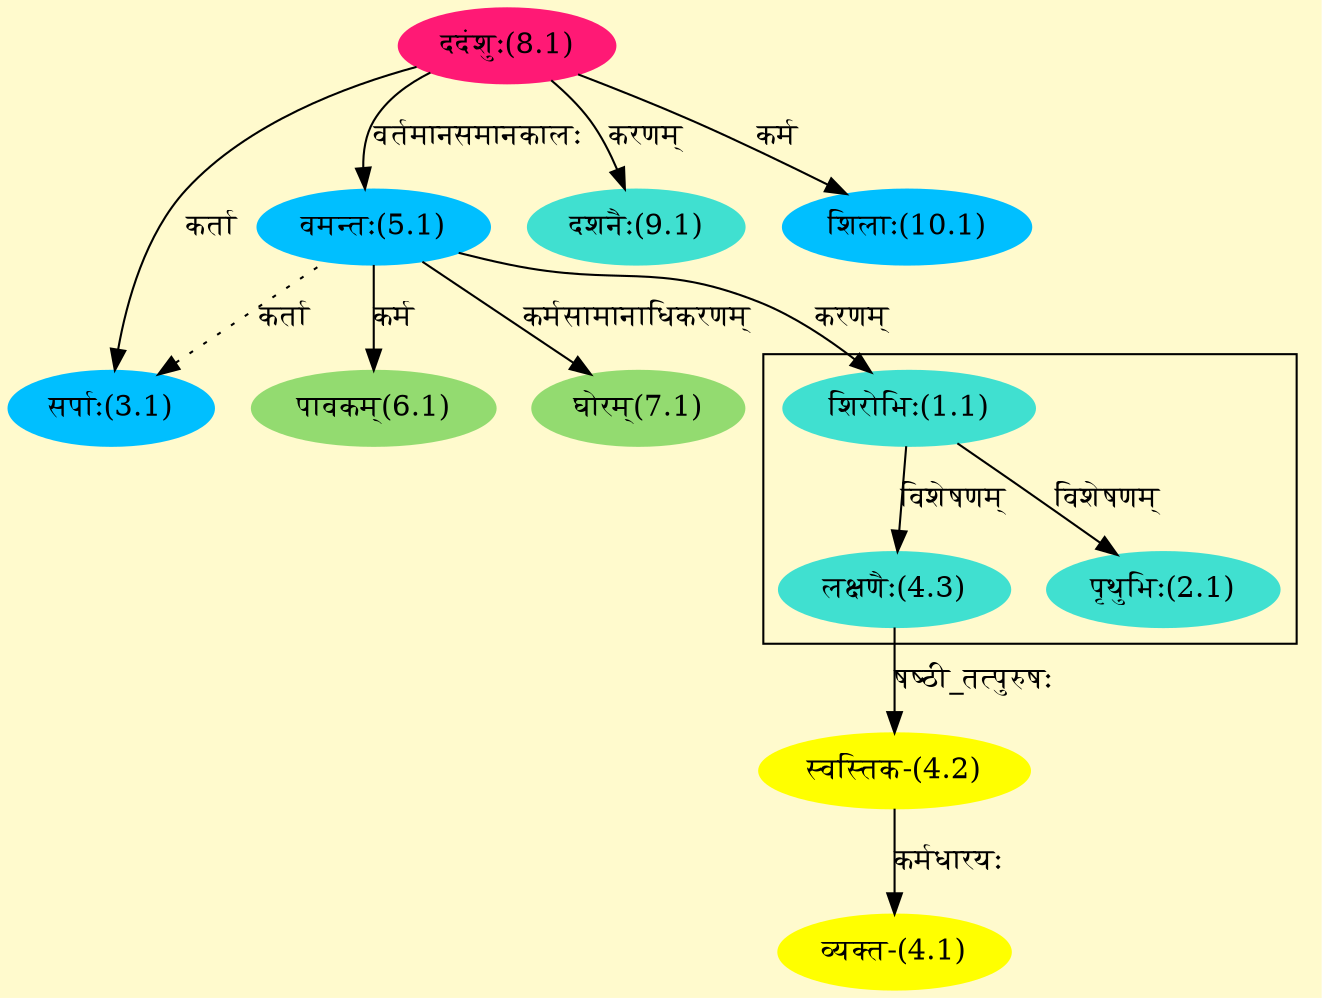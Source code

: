 digraph G{
rankdir=BT;
 compound=true;
 bgcolor="lemonchiffon1";

subgraph cluster_1{
Node2_1 [style=filled, color="#40E0D0" label = "पृथुभिः(2.1)"]
Node1_1 [style=filled, color="#40E0D0" label = "शिरोभिः(1.1)"]
Node4_3 [style=filled, color="#40E0D0" label = "लक्षणैः(4.3)"]

}
Node1_1 [style=filled, color="#40E0D0" label = "शिरोभिः(1.1)"]
Node5_1 [style=filled, color="#00BFFF" label = "वमन्तः(5.1)"]
Node3_1 [style=filled, color="#00BFFF" label = "सर्पाः(3.1)"]
Node8_1 [style=filled, color="#FF1975" label = "ददंशुः(8.1)"]
Node4_1 [style=filled, color="#FFFF00" label = "व्यक्त-(4.1)"]
Node4_2 [style=filled, color="#FFFF00" label = "स्वस्तिक-(4.2)"]
Node4_3 [style=filled, color="#40E0D0" label = "लक्षणैः(4.3)"]
Node6_1 [style=filled, color="#93DB70" label = "पावकम्(6.1)"]
Node7_1 [style=filled, color="#93DB70" label = "घोरम्(7.1)"]
Node [style=filled, color="" label = "()"]
Node9_1 [style=filled, color="#40E0D0" label = "दशनैः(9.1)"]
Node10_1 [style=filled, color="#00BFFF" label = "शिलाः(10.1)"]
/* Start of Relations section */

Node1_1 -> Node5_1 [  label="करणम्"  dir="back" ]
Node2_1 -> Node1_1 [  label="विशेषणम्"  dir="back" ]
Node3_1 -> Node8_1 [  label="कर्ता"  dir="back" ]
Node3_1 -> Node5_1 [ style=dotted label="कर्ता"  dir="back" ]
Node4_1 -> Node4_2 [  label="कर्मधारयः"  dir="back" ]
Node4_2 -> Node4_3 [  label="षष्ठी_तत्पुरुषः"  dir="back" ]
Node4_3 -> Node1_1 [  label="विशेषणम्"  dir="back" ]
Node5_1 -> Node8_1 [  label="वर्तमानसमानकालः"  dir="back" ]
Node6_1 -> Node5_1 [  label="कर्म"  dir="back" ]
Node7_1 -> Node5_1 [  label="कर्मसामानाधिकरणम्"  dir="back" ]
Node9_1 -> Node8_1 [  label="करणम्"  dir="back" ]
Node10_1 -> Node8_1 [  label="कर्म"  dir="back" ]
}
